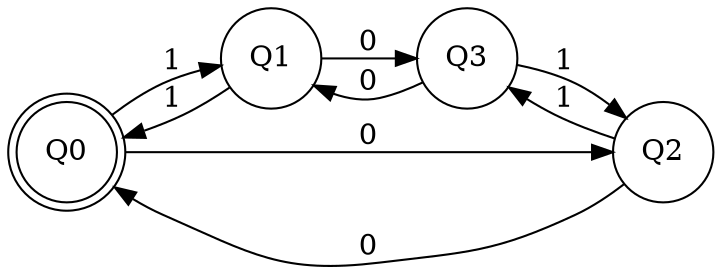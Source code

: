 digraph AFD {
rankdir=LR;
node [shape=circle, style=filled, fillcolor=white];
"Q0" [shape=doublecircle];
"Q1";
"Q2";
"Q3";
"Q1" -> "Q3" [label="0"];
"Q1" -> "Q0" [label="1"];
"Q2" -> "Q0" [label="0"];
"Q2" -> "Q3" [label="1"];
"Q3" -> "Q1" [label="0"];
"Q3" -> "Q2" [label="1"];
"Q0" -> "Q2" [label="0"];
"Q0" -> "Q1" [label="1"];
}
